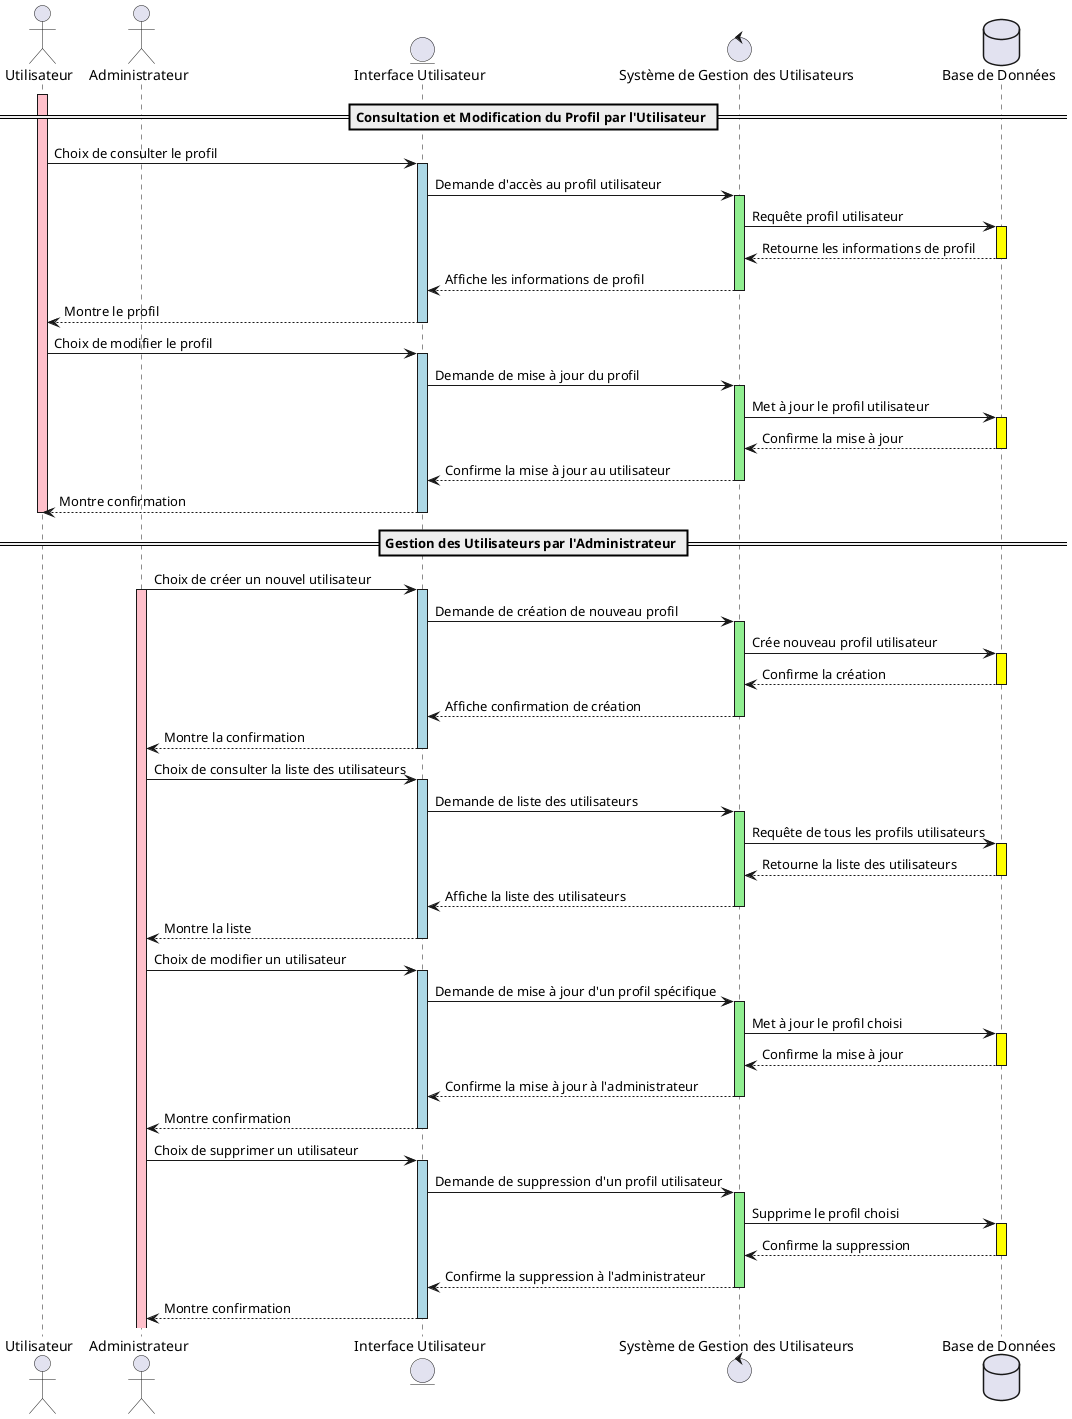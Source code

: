 @startuml SIIL_User_Management_Sequence

actor "Utilisateur" as U
activate U #pink
actor "Administrateur" as A

entity "Interface Utilisateur" as UI
control "Système de Gestion des Utilisateurs" as UserManager
database "Base de Données" as DB

== Consultation et Modification du Profil par l'Utilisateur ==
U -> UI : Choix de consulter le profil
activate UI #LightBlue

UI -> UserManager : Demande d'accès au profil utilisateur
activate UserManager #LightGreen

UserManager -> DB : Requête profil utilisateur
activate DB #Yellow

DB --> UserManager : Retourne les informations de profil
deactivate DB

UserManager --> UI : Affiche les informations de profil
deactivate UserManager

UI --> U : Montre le profil
deactivate UI

U -> UI : Choix de modifier le profil
activate UI #LightBlue

UI -> UserManager : Demande de mise à jour du profil
activate UserManager #LightGreen

UserManager -> DB : Met à jour le profil utilisateur
activate DB #Yellow

DB --> UserManager : Confirme la mise à jour
deactivate DB

UserManager --> UI : Confirme la mise à jour au utilisateur
deactivate UserManager

UI --> U : Montre confirmation
Deactivate U
deactivate UI

== Gestion des Utilisateurs par l'Administrateur ==
A -> UI : Choix de créer un nouvel utilisateur
activate A #pink
activate UI #LightBlue

UI -> UserManager : Demande de création de nouveau profil
activate UserManager #LightGreen

UserManager -> DB : Crée nouveau profil utilisateur
activate DB #Yellow

DB --> UserManager : Confirme la création
deactivate DB

UserManager --> UI : Affiche confirmation de création
deactivate UserManager

UI --> A : Montre la confirmation
deactivate UI

A -> UI : Choix de consulter la liste des utilisateurs

activate UI #LightBlue

UI -> UserManager : Demande de liste des utilisateurs
activate UserManager #LightGreen

UserManager -> DB : Requête de tous les profils utilisateurs
activate DB #Yellow

DB --> UserManager : Retourne la liste des utilisateurs
deactivate DB

UserManager --> UI : Affiche la liste des utilisateurs
deactivate UserManager

UI --> A : Montre la liste
deactivate UI

A -> UI : Choix de modifier un utilisateur
activate UI #LightBlue

UI -> UserManager : Demande de mise à jour d'un profil spécifique
activate UserManager #LightGreen

UserManager -> DB : Met à jour le profil choisi
activate DB #Yellow

DB --> UserManager : Confirme la mise à jour
deactivate DB

UserManager --> UI : Confirme la mise à jour à l'administrateur
deactivate UserManager

UI --> A : Montre confirmation
deactivate UI

A -> UI : Choix de supprimer un utilisateur
activate UI #LightBlue

UI -> UserManager : Demande de suppression d'un profil utilisateur
activate UserManager #LightGreen

UserManager -> DB : Supprime le profil choisi
activate DB #Yellow

DB --> UserManager : Confirme la suppression
deactivate DB

UserManager --> UI : Confirme la suppression à l'administrateur
deactivate UserManager

UI --> A : Montre confirmation
deactivate UI

@enduml
